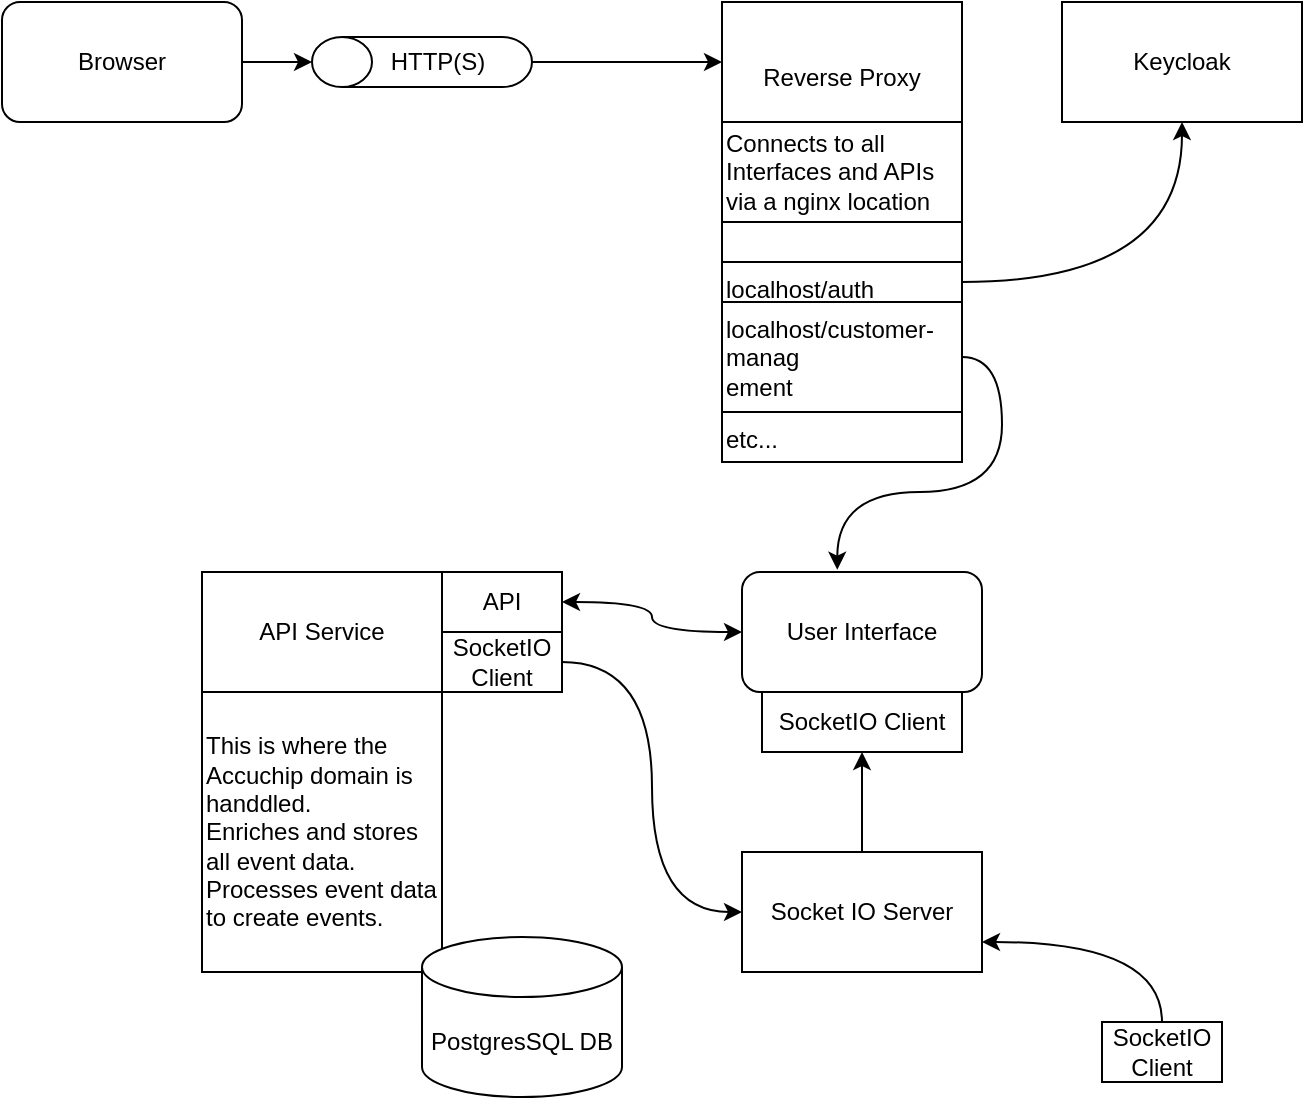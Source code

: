 <mxfile version="21.2.8" type="device">
  <diagram id="EP83DsyiXT85WLnToadZ" name="Page-1">
    <mxGraphModel dx="1660" dy="822" grid="1" gridSize="10" guides="1" tooltips="1" connect="1" arrows="1" fold="1" page="1" pageScale="1" pageWidth="850" pageHeight="1100" math="0" shadow="0">
      <root>
        <mxCell id="0" />
        <mxCell id="1" parent="0" />
        <mxCell id="edjm9655C9gfvN_UPPb8-8" value="API Service" style="rounded=0;whiteSpace=wrap;html=1;" parent="1" vertex="1">
          <mxGeometry x="200" y="370" width="120" height="60" as="geometry" />
        </mxCell>
        <mxCell id="edjm9655C9gfvN_UPPb8-100" style="edgeStyle=orthogonalEdgeStyle;curved=1;orthogonalLoop=1;jettySize=auto;html=1;exitX=0.5;exitY=0;exitDx=0;exitDy=0;entryX=0.5;entryY=1;entryDx=0;entryDy=0;startArrow=none;startFill=0;endArrow=classic;endFill=1;" parent="1" source="edjm9655C9gfvN_UPPb8-14" target="edjm9655C9gfvN_UPPb8-98" edge="1">
          <mxGeometry relative="1" as="geometry" />
        </mxCell>
        <mxCell id="edjm9655C9gfvN_UPPb8-14" value="Socket IO Server" style="rounded=0;whiteSpace=wrap;html=1;" parent="1" vertex="1">
          <mxGeometry x="470" y="510" width="120" height="60" as="geometry" />
        </mxCell>
        <mxCell id="edjm9655C9gfvN_UPPb8-17" value="User Interface" style="rounded=1;whiteSpace=wrap;html=1;" parent="1" vertex="1">
          <mxGeometry x="470" y="370" width="120" height="60" as="geometry" />
        </mxCell>
        <mxCell id="edjm9655C9gfvN_UPPb8-53" value="&lt;br&gt;Reverse Proxy" style="rounded=0;whiteSpace=wrap;html=1;fillColor=none;align=center;" parent="1" vertex="1">
          <mxGeometry x="460" y="85" width="120" height="60" as="geometry" />
        </mxCell>
        <mxCell id="edjm9655C9gfvN_UPPb8-128" style="edgeStyle=orthogonalEdgeStyle;curved=1;orthogonalLoop=1;jettySize=auto;html=1;exitX=0.5;exitY=1;exitDx=0;exitDy=0;exitPerimeter=0;entryX=0;entryY=0.5;entryDx=0;entryDy=0;startArrow=none;startFill=0;endArrow=classic;endFill=1;" parent="1" source="edjm9655C9gfvN_UPPb8-54" target="edjm9655C9gfvN_UPPb8-53" edge="1">
          <mxGeometry relative="1" as="geometry" />
        </mxCell>
        <mxCell id="edjm9655C9gfvN_UPPb8-54" value="" style="shape=cylinder3;whiteSpace=wrap;html=1;boundedLbl=1;backgroundOutline=1;size=15;rotation=-90;verticalAlign=middle;labelPosition=center;verticalLabelPosition=middle;align=center;" parent="1" vertex="1">
          <mxGeometry x="297.5" y="60" width="25" height="110" as="geometry" />
        </mxCell>
        <mxCell id="edjm9655C9gfvN_UPPb8-55" value="HTTP(S)" style="text;html=1;strokeColor=none;fillColor=none;align=center;verticalAlign=middle;whiteSpace=wrap;rounded=0;dashed=1;" parent="1" vertex="1">
          <mxGeometry x="297.5" y="105" width="40" height="20" as="geometry" />
        </mxCell>
        <mxCell id="edjm9655C9gfvN_UPPb8-93" value="This is where the Accuchip domain is handdled.&lt;br&gt;Enriches and stores all event data.&lt;br&gt;Processes event data to create events." style="rounded=0;whiteSpace=wrap;html=1;fillColor=none;align=left;" parent="1" vertex="1">
          <mxGeometry x="200" y="430" width="120" height="140" as="geometry" />
        </mxCell>
        <mxCell id="edjm9655C9gfvN_UPPb8-95" style="edgeStyle=orthogonalEdgeStyle;curved=1;orthogonalLoop=1;jettySize=auto;html=1;exitX=1;exitY=0.5;exitDx=0;exitDy=0;entryX=0;entryY=0.5;entryDx=0;entryDy=0;startArrow=classic;startFill=1;endArrow=classic;endFill=1;" parent="1" source="edjm9655C9gfvN_UPPb8-94" target="edjm9655C9gfvN_UPPb8-17" edge="1">
          <mxGeometry relative="1" as="geometry" />
        </mxCell>
        <mxCell id="edjm9655C9gfvN_UPPb8-94" value="API" style="rounded=0;whiteSpace=wrap;html=1;" parent="1" vertex="1">
          <mxGeometry x="320" y="370" width="60" height="30" as="geometry" />
        </mxCell>
        <mxCell id="edjm9655C9gfvN_UPPb8-11" value="PostgresSQL DB" style="shape=cylinder3;whiteSpace=wrap;html=1;boundedLbl=1;backgroundOutline=1;size=15;" parent="1" vertex="1">
          <mxGeometry x="310" y="552.5" width="100" height="80" as="geometry" />
        </mxCell>
        <mxCell id="edjm9655C9gfvN_UPPb8-99" style="edgeStyle=orthogonalEdgeStyle;curved=1;orthogonalLoop=1;jettySize=auto;html=1;exitX=1;exitY=0.5;exitDx=0;exitDy=0;entryX=0;entryY=0.5;entryDx=0;entryDy=0;startArrow=none;startFill=0;endArrow=classic;endFill=1;" parent="1" source="edjm9655C9gfvN_UPPb8-97" target="edjm9655C9gfvN_UPPb8-14" edge="1">
          <mxGeometry relative="1" as="geometry" />
        </mxCell>
        <mxCell id="edjm9655C9gfvN_UPPb8-97" value="SocketIO Client" style="rounded=0;whiteSpace=wrap;html=1;" parent="1" vertex="1">
          <mxGeometry x="320" y="400" width="60" height="30" as="geometry" />
        </mxCell>
        <mxCell id="edjm9655C9gfvN_UPPb8-98" value="SocketIO Client" style="rounded=0;whiteSpace=wrap;html=1;" parent="1" vertex="1">
          <mxGeometry x="480" y="430" width="100" height="30" as="geometry" />
        </mxCell>
        <mxCell id="edjm9655C9gfvN_UPPb8-111" style="edgeStyle=orthogonalEdgeStyle;curved=1;orthogonalLoop=1;jettySize=auto;html=1;exitX=0.5;exitY=0;exitDx=0;exitDy=0;entryX=1;entryY=0.75;entryDx=0;entryDy=0;startArrow=none;startFill=0;endArrow=classic;endFill=1;" parent="1" source="edjm9655C9gfvN_UPPb8-110" target="edjm9655C9gfvN_UPPb8-14" edge="1">
          <mxGeometry relative="1" as="geometry" />
        </mxCell>
        <mxCell id="edjm9655C9gfvN_UPPb8-110" value="SocketIO Client" style="rounded=0;whiteSpace=wrap;html=1;" parent="1" vertex="1">
          <mxGeometry x="650" y="595" width="60" height="30" as="geometry" />
        </mxCell>
        <mxCell id="edjm9655C9gfvN_UPPb8-127" style="edgeStyle=orthogonalEdgeStyle;curved=1;orthogonalLoop=1;jettySize=auto;html=1;exitX=1;exitY=0.5;exitDx=0;exitDy=0;entryX=0.5;entryY=0;entryDx=0;entryDy=0;entryPerimeter=0;startArrow=none;startFill=0;endArrow=classic;endFill=1;" parent="1" source="edjm9655C9gfvN_UPPb8-126" target="edjm9655C9gfvN_UPPb8-54" edge="1">
          <mxGeometry relative="1" as="geometry" />
        </mxCell>
        <mxCell id="edjm9655C9gfvN_UPPb8-126" value="Browser" style="rounded=1;whiteSpace=wrap;html=1;fillColor=none;align=center;" parent="1" vertex="1">
          <mxGeometry x="100" y="85" width="120" height="60" as="geometry" />
        </mxCell>
        <mxCell id="edjm9655C9gfvN_UPPb8-129" value="Keycloak" style="rounded=0;whiteSpace=wrap;html=1;fillColor=none;align=center;" parent="1" vertex="1">
          <mxGeometry x="630" y="85" width="120" height="60" as="geometry" />
        </mxCell>
        <mxCell id="edjm9655C9gfvN_UPPb8-131" value="Connects to all Interfaces and APIs via a nginx location" style="rounded=0;whiteSpace=wrap;html=1;fillColor=none;align=left;" parent="1" vertex="1">
          <mxGeometry x="460" y="145" width="120" height="50" as="geometry" />
        </mxCell>
        <mxCell id="edjm9655C9gfvN_UPPb8-132" value="" style="rounded=0;whiteSpace=wrap;html=1;fillColor=none;align=left;verticalAlign=top;" parent="1" vertex="1">
          <mxGeometry x="460" y="195" width="120" height="20" as="geometry" />
        </mxCell>
        <mxCell id="edjm9655C9gfvN_UPPb8-137" style="edgeStyle=orthogonalEdgeStyle;curved=1;orthogonalLoop=1;jettySize=auto;html=1;exitX=1;exitY=0.5;exitDx=0;exitDy=0;entryX=0.5;entryY=1;entryDx=0;entryDy=0;startArrow=none;startFill=0;endArrow=classic;endFill=1;" parent="1" source="edjm9655C9gfvN_UPPb8-135" target="edjm9655C9gfvN_UPPb8-129" edge="1">
          <mxGeometry relative="1" as="geometry" />
        </mxCell>
        <mxCell id="edjm9655C9gfvN_UPPb8-135" value="localhost/auth" style="rounded=0;whiteSpace=wrap;html=1;fillColor=none;align=left;verticalAlign=top;" parent="1" vertex="1">
          <mxGeometry x="460" y="215" width="120" height="20" as="geometry" />
        </mxCell>
        <mxCell id="edjm9655C9gfvN_UPPb8-138" style="edgeStyle=orthogonalEdgeStyle;curved=1;orthogonalLoop=1;jettySize=auto;html=1;exitX=1;exitY=0.5;exitDx=0;exitDy=0;entryX=0.397;entryY=-0.019;entryDx=0;entryDy=0;entryPerimeter=0;startArrow=none;startFill=0;endArrow=classic;endFill=1;" parent="1" source="edjm9655C9gfvN_UPPb8-136" target="edjm9655C9gfvN_UPPb8-17" edge="1">
          <mxGeometry relative="1" as="geometry" />
        </mxCell>
        <mxCell id="edjm9655C9gfvN_UPPb8-136" value="localhost/customer-manag&lt;br&gt;ement" style="rounded=0;whiteSpace=wrap;html=1;fillColor=none;align=left;verticalAlign=top;" parent="1" vertex="1">
          <mxGeometry x="460" y="235" width="120" height="55" as="geometry" />
        </mxCell>
        <mxCell id="edjm9655C9gfvN_UPPb8-216" value="etc..." style="rounded=0;whiteSpace=wrap;html=1;fillColor=none;align=left;verticalAlign=top;" parent="1" vertex="1">
          <mxGeometry x="460" y="290" width="120" height="25" as="geometry" />
        </mxCell>
      </root>
    </mxGraphModel>
  </diagram>
</mxfile>
